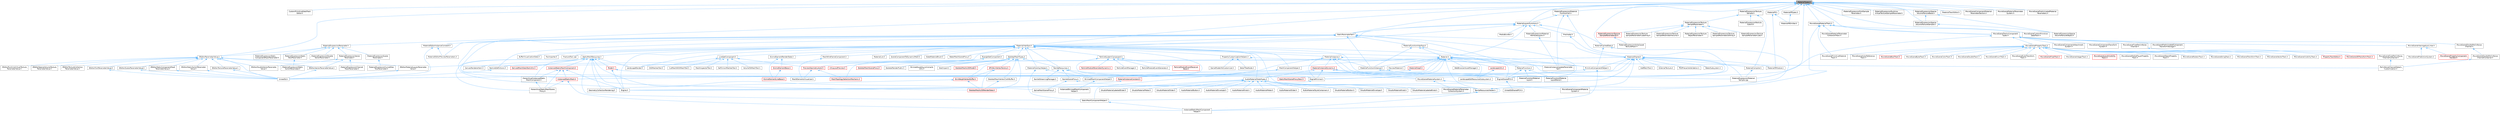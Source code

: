 digraph "MaterialTypes.h"
{
 // INTERACTIVE_SVG=YES
 // LATEX_PDF_SIZE
  bgcolor="transparent";
  edge [fontname=Helvetica,fontsize=10,labelfontname=Helvetica,labelfontsize=10];
  node [fontname=Helvetica,fontsize=10,shape=box,height=0.2,width=0.4];
  Node1 [id="Node000001",label="MaterialTypes.h",height=0.2,width=0.4,color="gray40", fillcolor="grey60", style="filled", fontcolor="black",tooltip=" "];
  Node1 -> Node2 [id="edge1_Node000001_Node000002",dir="back",color="steelblue1",style="solid",tooltip=" "];
  Node2 [id="Node000002",label="CustomPrimitiveDataTrack\lEditor.h",height=0.2,width=0.4,color="grey40", fillcolor="white", style="filled",URL="$dc/d8f/CustomPrimitiveDataTrackEditor_8h.html",tooltip=" "];
  Node1 -> Node3 [id="edge2_Node000001_Node000003",dir="back",color="steelblue1",style="solid",tooltip=" "];
  Node3 [id="Node000003",label="DEditorParameterValue.h",height=0.2,width=0.4,color="grey40", fillcolor="white", style="filled",URL="$d3/da4/DEditorParameterValue_8h.html",tooltip=" "];
  Node3 -> Node4 [id="edge3_Node000003_Node000004",dir="back",color="steelblue1",style="solid",tooltip=" "];
  Node4 [id="Node000004",label="DEditorDoubleVectorParameter\lValue.h",height=0.2,width=0.4,color="grey40", fillcolor="white", style="filled",URL="$d7/dee/DEditorDoubleVectorParameterValue_8h.html",tooltip=" "];
  Node3 -> Node5 [id="edge4_Node000003_Node000005",dir="back",color="steelblue1",style="solid",tooltip=" "];
  Node5 [id="Node000005",label="DEditorFontParameterValue.h",height=0.2,width=0.4,color="grey40", fillcolor="white", style="filled",URL="$d2/d40/DEditorFontParameterValue_8h.html",tooltip=" "];
  Node5 -> Node6 [id="edge5_Node000005_Node000006",dir="back",color="steelblue1",style="solid",tooltip=" "];
  Node6 [id="Node000006",label="UnrealEd.h",height=0.2,width=0.4,color="grey40", fillcolor="white", style="filled",URL="$d2/d5f/UnrealEd_8h.html",tooltip=" "];
  Node3 -> Node7 [id="edge6_Node000003_Node000007",dir="back",color="steelblue1",style="solid",tooltip=" "];
  Node7 [id="Node000007",label="DEditorMaterialLayersParameter\lValue.h",height=0.2,width=0.4,color="grey40", fillcolor="white", style="filled",URL="$d8/d85/DEditorMaterialLayersParameterValue_8h.html",tooltip=" "];
  Node7 -> Node6 [id="edge7_Node000007_Node000006",dir="back",color="steelblue1",style="solid",tooltip=" "];
  Node3 -> Node8 [id="edge8_Node000003_Node000008",dir="back",color="steelblue1",style="solid",tooltip=" "];
  Node8 [id="Node000008",label="DEditorRuntimeVirtualTexture\lParameterValue.h",height=0.2,width=0.4,color="grey40", fillcolor="white", style="filled",URL="$d0/d9b/DEditorRuntimeVirtualTextureParameterValue_8h.html",tooltip=" "];
  Node3 -> Node9 [id="edge9_Node000003_Node000009",dir="back",color="steelblue1",style="solid",tooltip=" "];
  Node9 [id="Node000009",label="DEditorScalarParameterValue.h",height=0.2,width=0.4,color="grey40", fillcolor="white", style="filled",URL="$da/daf/DEditorScalarParameterValue_8h.html",tooltip=" "];
  Node9 -> Node6 [id="edge10_Node000009_Node000006",dir="back",color="steelblue1",style="solid",tooltip=" "];
  Node3 -> Node10 [id="edge11_Node000003_Node000010",dir="back",color="steelblue1",style="solid",tooltip=" "];
  Node10 [id="Node000010",label="DEditorSparseVolumeTexture\lParameterValue.h",height=0.2,width=0.4,color="grey40", fillcolor="white", style="filled",URL="$d4/d3c/DEditorSparseVolumeTextureParameterValue_8h.html",tooltip=" "];
  Node3 -> Node11 [id="edge12_Node000003_Node000011",dir="back",color="steelblue1",style="solid",tooltip=" "];
  Node11 [id="Node000011",label="DEditorStaticComponentMask\lParameterValue.h",height=0.2,width=0.4,color="grey40", fillcolor="white", style="filled",URL="$d9/d97/DEditorStaticComponentMaskParameterValue_8h.html",tooltip=" "];
  Node11 -> Node6 [id="edge13_Node000011_Node000006",dir="back",color="steelblue1",style="solid",tooltip=" "];
  Node3 -> Node12 [id="edge14_Node000003_Node000012",dir="back",color="steelblue1",style="solid",tooltip=" "];
  Node12 [id="Node000012",label="DEditorStaticSwitchParameter\lValue.h",height=0.2,width=0.4,color="grey40", fillcolor="white", style="filled",URL="$d6/dad/DEditorStaticSwitchParameterValue_8h.html",tooltip=" "];
  Node12 -> Node6 [id="edge15_Node000012_Node000006",dir="back",color="steelblue1",style="solid",tooltip=" "];
  Node3 -> Node13 [id="edge16_Node000003_Node000013",dir="back",color="steelblue1",style="solid",tooltip=" "];
  Node13 [id="Node000013",label="DEditorTextureCollection\lParameterValue.h",height=0.2,width=0.4,color="grey40", fillcolor="white", style="filled",URL="$d1/d72/DEditorTextureCollectionParameterValue_8h.html",tooltip=" "];
  Node3 -> Node14 [id="edge17_Node000003_Node000014",dir="back",color="steelblue1",style="solid",tooltip=" "];
  Node14 [id="Node000014",label="DEditorTextureParameterValue.h",height=0.2,width=0.4,color="grey40", fillcolor="white", style="filled",URL="$d9/d24/DEditorTextureParameterValue_8h.html",tooltip=" "];
  Node14 -> Node6 [id="edge18_Node000014_Node000006",dir="back",color="steelblue1",style="solid",tooltip=" "];
  Node3 -> Node15 [id="edge19_Node000003_Node000015",dir="back",color="steelblue1",style="solid",tooltip=" "];
  Node15 [id="Node000015",label="DEditorVectorParameterValue.h",height=0.2,width=0.4,color="grey40", fillcolor="white", style="filled",URL="$da/d69/DEditorVectorParameterValue_8h.html",tooltip=" "];
  Node15 -> Node6 [id="edge20_Node000015_Node000006",dir="back",color="steelblue1",style="solid",tooltip=" "];
  Node3 -> Node6 [id="edge21_Node000003_Node000006",dir="back",color="steelblue1",style="solid",tooltip=" "];
  Node1 -> Node16 [id="edge22_Node000001_Node000016",dir="back",color="steelblue1",style="solid",tooltip=" "];
  Node16 [id="Node000016",label="MaterialCachedData.h",height=0.2,width=0.4,color="grey40", fillcolor="white", style="filled",URL="$da/dd0/MaterialCachedData_8h.html",tooltip=" "];
  Node16 -> Node17 [id="edge23_Node000016_Node000017",dir="back",color="steelblue1",style="solid",tooltip=" "];
  Node17 [id="Node000017",label="NaniteResourcesHelper.h",height=0.2,width=0.4,color="grey40", fillcolor="white", style="filled",URL="$dc/d48/NaniteResourcesHelper_8h.html",tooltip=" "];
  Node17 -> Node18 [id="edge24_Node000017_Node000018",dir="back",color="steelblue1",style="solid",tooltip=" "];
  Node18 [id="Node000018",label="InstancedStaticMeshComponent\lHelper.h",height=0.2,width=0.4,color="grey40", fillcolor="white", style="filled",URL="$dc/dc7/InstancedStaticMeshComponentHelper_8h.html",tooltip=" "];
  Node17 -> Node17 [id="edge25_Node000017_Node000017",dir="back",color="steelblue1",style="solid",tooltip=" "];
  Node17 -> Node19 [id="edge26_Node000017_Node000019",dir="back",color="steelblue1",style="solid",tooltip=" "];
  Node19 [id="Node000019",label="StaticMeshComponentHelper.h",height=0.2,width=0.4,color="grey40", fillcolor="white", style="filled",URL="$dc/dc1/StaticMeshComponentHelper_8h.html",tooltip=" "];
  Node19 -> Node18 [id="edge27_Node000019_Node000018",dir="back",color="steelblue1",style="solid",tooltip=" "];
  Node16 -> Node20 [id="edge28_Node000016_Node000020",dir="back",color="steelblue1",style="solid",tooltip=" "];
  Node20 [id="Node000020",label="PrimitiveComponentHelper.h",height=0.2,width=0.4,color="grey40", fillcolor="white", style="filled",URL="$d1/d08/PrimitiveComponentHelper_8h.html",tooltip=" "];
  Node20 -> Node18 [id="edge29_Node000020_Node000018",dir="back",color="steelblue1",style="solid",tooltip=" "];
  Node20 -> Node21 [id="edge30_Node000020_Node000021",dir="back",color="steelblue1",style="solid",tooltip=" "];
  Node21 [id="Node000021",label="SkinnedMeshComponentHelper.h",height=0.2,width=0.4,color="grey40", fillcolor="white", style="filled",URL="$db/d81/SkinnedMeshComponentHelper_8h.html",tooltip=" "];
  Node21 -> Node22 [id="edge31_Node000021_Node000022",dir="back",color="steelblue1",style="solid",tooltip=" "];
  Node22 [id="Node000022",label="InstancedSkinnedMeshComponent\lHelper.h",height=0.2,width=0.4,color="grey40", fillcolor="white", style="filled",URL="$d1/d86/InstancedSkinnedMeshComponentHelper_8h.html",tooltip=" "];
  Node1 -> Node23 [id="edge32_Node000001_Node000023",dir="back",color="steelblue1",style="solid",tooltip=" "];
  Node23 [id="Node000023",label="MaterialExpressionFontSample\lParameter.h",height=0.2,width=0.4,color="grey40", fillcolor="white", style="filled",URL="$d0/d6e/MaterialExpressionFontSampleParameter_8h.html",tooltip=" "];
  Node1 -> Node24 [id="edge33_Node000001_Node000024",dir="back",color="steelblue1",style="solid",tooltip=" "];
  Node24 [id="Node000024",label="MaterialExpressionMaterial\lFunctionCall.h",height=0.2,width=0.4,color="grey40", fillcolor="white", style="filled",URL="$d2/d5e/MaterialExpressionMaterialFunctionCall_8h.html",tooltip=" "];
  Node24 -> Node25 [id="edge34_Node000024_Node000025",dir="back",color="steelblue1",style="solid",tooltip=" "];
  Node25 [id="Node000025",label="EngineSharedPCH.h",height=0.2,width=0.4,color="grey40", fillcolor="white", style="filled",URL="$dc/dbb/EngineSharedPCH_8h.html",tooltip=" "];
  Node25 -> Node26 [id="edge35_Node000025_Node000026",dir="back",color="steelblue1",style="solid",tooltip=" "];
  Node26 [id="Node000026",label="UnrealEdSharedPCH.h",height=0.2,width=0.4,color="grey40", fillcolor="white", style="filled",URL="$d1/de6/UnrealEdSharedPCH_8h.html",tooltip=" "];
  Node24 -> Node27 [id="edge36_Node000024_Node000027",dir="back",color="steelblue1",style="solid",tooltip=" "];
  Node27 [id="Node000027",label="MaterialInstanceUpdateParameter\lSet.h",height=0.2,width=0.4,color="grey40", fillcolor="white", style="filled",URL="$dd/df7/MaterialInstanceUpdateParameterSet_8h.html",tooltip=" "];
  Node24 -> Node28 [id="edge37_Node000024_Node000028",dir="back",color="steelblue1",style="solid",tooltip=" "];
  Node28 [id="Node000028",label="MaterialLayersFunctions.h",height=0.2,width=0.4,color="grey40", fillcolor="white", style="filled",URL="$df/d12/MaterialLayersFunctions_8h.html",tooltip=" "];
  Node28 -> Node7 [id="edge38_Node000028_Node000007",dir="back",color="steelblue1",style="solid",tooltip=" "];
  Node28 -> Node29 [id="edge39_Node000028_Node000029",dir="back",color="steelblue1",style="solid",tooltip=" "];
  Node29 [id="Node000029",label="Material.h",height=0.2,width=0.4,color="grey40", fillcolor="white", style="filled",URL="$df/d12/Material_8h.html",tooltip=" "];
  Node29 -> Node30 [id="edge40_Node000029_Node000030",dir="back",color="steelblue1",style="solid",tooltip=" "];
  Node30 [id="Node000030",label="EngineMinimal.h",height=0.2,width=0.4,color="grey40", fillcolor="white", style="filled",URL="$d0/d2c/EngineMinimal_8h.html",tooltip=" "];
  Node30 -> Node31 [id="edge41_Node000030_Node000031",dir="back",color="steelblue1",style="solid",tooltip=" "];
  Node31 [id="Node000031",label="Engine.h",height=0.2,width=0.4,color="grey40", fillcolor="white", style="filled",URL="$d1/d34/Public_2Engine_8h.html",tooltip=" "];
  Node29 -> Node25 [id="edge42_Node000029_Node000025",dir="back",color="steelblue1",style="solid",tooltip=" "];
  Node29 -> Node32 [id="edge43_Node000029_Node000032",dir="back",color="steelblue1",style="solid",tooltip=" "];
  Node32 [id="Node000032",label="InstancedStaticMesh.h",height=0.2,width=0.4,color="red", fillcolor="#FFF0F0", style="filled",URL="$dd/d89/InstancedStaticMesh_8h.html",tooltip=" "];
  Node32 -> Node33 [id="edge44_Node000032_Node000033",dir="back",color="steelblue1",style="solid",tooltip=" "];
  Node33 [id="Node000033",label="HierarchicalStaticMeshScene\lProxy.h",height=0.2,width=0.4,color="grey40", fillcolor="white", style="filled",URL="$d3/d4d/HierarchicalStaticMeshSceneProxy_8h.html",tooltip=" "];
  Node32 -> Node18 [id="edge45_Node000032_Node000018",dir="back",color="steelblue1",style="solid",tooltip=" "];
  Node29 -> Node35 [id="edge46_Node000029_Node000035",dir="back",color="steelblue1",style="solid",tooltip=" "];
  Node35 [id="Node000035",label="LandscapeEditResourcesSubsystem.h",height=0.2,width=0.4,color="grey40", fillcolor="white", style="filled",URL="$db/d28/LandscapeEditResourcesSubsystem_8h.html",tooltip=" "];
  Node29 -> Node36 [id="edge47_Node000029_Node000036",dir="back",color="steelblue1",style="solid",tooltip=" "];
  Node36 [id="Node000036",label="LandscapeUtils.h",height=0.2,width=0.4,color="red", fillcolor="#FFF0F0", style="filled",URL="$d0/dc0/LandscapeUtils_8h.html",tooltip=" "];
  Node36 -> Node35 [id="edge48_Node000036_Node000035",dir="back",color="steelblue1",style="solid",tooltip=" "];
  Node29 -> Node46 [id="edge49_Node000029_Node000046",dir="back",color="steelblue1",style="solid",tooltip=" "];
  Node46 [id="Node000046",label="MaterialExpressionMaterial\lSample.cpp",height=0.2,width=0.4,color="grey40", fillcolor="white", style="filled",URL="$d0/dbd/MaterialExpressionMaterialSample_8cpp.html",tooltip=" "];
  Node29 -> Node47 [id="edge50_Node000029_Node000047",dir="back",color="steelblue1",style="solid",tooltip=" "];
  Node47 [id="Node000047",label="MaterialFunctionInstance.h",height=0.2,width=0.4,color="grey40", fillcolor="white", style="filled",URL="$dd/d09/MaterialFunctionInstance_8h.html",tooltip=" "];
  Node47 -> Node48 [id="edge51_Node000047_Node000048",dir="back",color="steelblue1",style="solid",tooltip=" "];
  Node48 [id="Node000048",label="MaterialFunctionMaterial\lLayer.h",height=0.2,width=0.4,color="grey40", fillcolor="white", style="filled",URL="$d5/db3/MaterialFunctionMaterialLayer_8h.html",tooltip=" "];
  Node47 -> Node49 [id="edge52_Node000047_Node000049",dir="back",color="steelblue1",style="solid",tooltip=" "];
  Node49 [id="Node000049",label="MaterialFunctionMaterial\lLayerBlend.h",height=0.2,width=0.4,color="grey40", fillcolor="white", style="filled",URL="$d9/d8a/MaterialFunctionMaterialLayerBlend_8h.html",tooltip=" "];
  Node29 -> Node50 [id="edge53_Node000029_Node000050",dir="back",color="steelblue1",style="solid",tooltip=" "];
  Node50 [id="Node000050",label="MaterialGraph.h",height=0.2,width=0.4,color="red", fillcolor="#FFF0F0", style="filled",URL="$dd/d8d/MaterialGraph_8h.html",tooltip=" "];
  Node50 -> Node6 [id="edge54_Node000050_Node000006",dir="back",color="steelblue1",style="solid",tooltip=" "];
  Node29 -> Node27 [id="edge55_Node000029_Node000027",dir="back",color="steelblue1",style="solid",tooltip=" "];
  Node29 -> Node57 [id="edge56_Node000029_Node000057",dir="back",color="steelblue1",style="solid",tooltip=" "];
  Node57 [id="Node000057",label="MeshComponentHelper.h",height=0.2,width=0.4,color="grey40", fillcolor="white", style="filled",URL="$d3/de8/MeshComponentHelper_8h.html",tooltip=" "];
  Node57 -> Node19 [id="edge57_Node000057_Node000019",dir="back",color="steelblue1",style="solid",tooltip=" "];
  Node29 -> Node17 [id="edge58_Node000029_Node000017",dir="back",color="steelblue1",style="solid",tooltip=" "];
  Node29 -> Node58 [id="edge59_Node000029_Node000058",dir="back",color="steelblue1",style="solid",tooltip=" "];
  Node58 [id="Node000058",label="PreviewMaterial.h",height=0.2,width=0.4,color="grey40", fillcolor="white", style="filled",URL="$d4/de3/PreviewMaterial_8h.html",tooltip=" "];
  Node58 -> Node6 [id="edge60_Node000058_Node000006",dir="back",color="steelblue1",style="solid",tooltip=" "];
  Node29 -> Node20 [id="edge61_Node000029_Node000020",dir="back",color="steelblue1",style="solid",tooltip=" "];
  Node29 -> Node59 [id="edge62_Node000029_Node000059",dir="back",color="steelblue1",style="solid",tooltip=" "];
  Node59 [id="Node000059",label="StaticMeshSceneProxyDesc.h",height=0.2,width=0.4,color="red", fillcolor="#FFF0F0", style="filled",URL="$d0/d31/StaticMeshSceneProxyDesc_8h.html",tooltip=" "];
  Node29 -> Node61 [id="edge63_Node000029_Node000061",dir="back",color="steelblue1",style="solid",tooltip=" "];
  Node61 [id="Node000061",label="WebBrowserAssetManager.h",height=0.2,width=0.4,color="grey40", fillcolor="white", style="filled",URL="$db/d79/WebBrowserAssetManager_8h.html",tooltip=" "];
  Node28 -> Node16 [id="edge64_Node000028_Node000016",dir="back",color="steelblue1",style="solid",tooltip=" "];
  Node28 -> Node62 [id="edge65_Node000028_Node000062",dir="back",color="steelblue1",style="solid",tooltip=" "];
  Node62 [id="Node000062",label="MaterialExpressionMaterial\lAttributeLayers.h",height=0.2,width=0.4,color="grey40", fillcolor="white", style="filled",URL="$d1/db5/MaterialExpressionMaterialAttributeLayers_8h.html",tooltip=" "];
  Node62 -> Node27 [id="edge66_Node000062_Node000027",dir="back",color="steelblue1",style="solid",tooltip=" "];
  Node28 -> Node63 [id="edge67_Node000028_Node000063",dir="back",color="steelblue1",style="solid",tooltip=" "];
  Node63 [id="Node000063",label="MaterialInterface.h",height=0.2,width=0.4,color="grey40", fillcolor="white", style="filled",URL="$de/daa/MaterialInterface_8h.html",tooltip=" "];
  Node63 -> Node64 [id="edge68_Node000063_Node000064",dir="back",color="steelblue1",style="solid",tooltip=" "];
  Node64 [id="Node000064",label="AudioMaterialSlateTypes.h",height=0.2,width=0.4,color="grey40", fillcolor="white", style="filled",URL="$d3/d2d/AudioMaterialSlateTypes_8h.html",tooltip=" "];
  Node64 -> Node65 [id="edge69_Node000064_Node000065",dir="back",color="steelblue1",style="solid",tooltip=" "];
  Node65 [id="Node000065",label="AudioMaterialButton.h",height=0.2,width=0.4,color="grey40", fillcolor="white", style="filled",URL="$de/dca/AudioMaterialButton_8h.html",tooltip=" "];
  Node64 -> Node66 [id="edge70_Node000064_Node000066",dir="back",color="steelblue1",style="solid",tooltip=" "];
  Node66 [id="Node000066",label="AudioMaterialEnvelope.h",height=0.2,width=0.4,color="grey40", fillcolor="white", style="filled",URL="$d8/d42/AudioMaterialEnvelope_8h.html",tooltip=" "];
  Node64 -> Node67 [id="edge71_Node000064_Node000067",dir="back",color="steelblue1",style="solid",tooltip=" "];
  Node67 [id="Node000067",label="AudioMaterialKnob.h",height=0.2,width=0.4,color="grey40", fillcolor="white", style="filled",URL="$d1/d59/AudioMaterialKnob_8h.html",tooltip=" "];
  Node64 -> Node68 [id="edge72_Node000064_Node000068",dir="back",color="steelblue1",style="solid",tooltip=" "];
  Node68 [id="Node000068",label="AudioMaterialMeter.h",height=0.2,width=0.4,color="grey40", fillcolor="white", style="filled",URL="$d7/dc3/AudioMaterialMeter_8h.html",tooltip=" "];
  Node64 -> Node69 [id="edge73_Node000064_Node000069",dir="back",color="steelblue1",style="solid",tooltip=" "];
  Node69 [id="Node000069",label="AudioMaterialSlider.h",height=0.2,width=0.4,color="grey40", fillcolor="white", style="filled",URL="$de/db4/AudioMaterialSlider_8h.html",tooltip=" "];
  Node64 -> Node70 [id="edge74_Node000064_Node000070",dir="back",color="steelblue1",style="solid",tooltip=" "];
  Node70 [id="Node000070",label="AudioMaterialStyleContainers.h",height=0.2,width=0.4,color="grey40", fillcolor="white", style="filled",URL="$d2/d4e/AudioMaterialStyleContainers_8h.html",tooltip=" "];
  Node64 -> Node71 [id="edge75_Node000064_Node000071",dir="back",color="steelblue1",style="solid",tooltip=" "];
  Node71 [id="Node000071",label="SAudioMaterialButton.h",height=0.2,width=0.4,color="grey40", fillcolor="white", style="filled",URL="$d5/df6/SAudioMaterialButton_8h.html",tooltip=" "];
  Node64 -> Node72 [id="edge76_Node000064_Node000072",dir="back",color="steelblue1",style="solid",tooltip=" "];
  Node72 [id="Node000072",label="SAudioMaterialEnvelope.h",height=0.2,width=0.4,color="grey40", fillcolor="white", style="filled",URL="$d5/d2b/SAudioMaterialEnvelope_8h.html",tooltip=" "];
  Node64 -> Node73 [id="edge77_Node000064_Node000073",dir="back",color="steelblue1",style="solid",tooltip=" "];
  Node73 [id="Node000073",label="SAudioMaterialKnob.h",height=0.2,width=0.4,color="grey40", fillcolor="white", style="filled",URL="$d5/d68/SAudioMaterialKnob_8h.html",tooltip=" "];
  Node64 -> Node74 [id="edge78_Node000064_Node000074",dir="back",color="steelblue1",style="solid",tooltip=" "];
  Node74 [id="Node000074",label="SAudioMaterialLabeledKnob.h",height=0.2,width=0.4,color="grey40", fillcolor="white", style="filled",URL="$de/d2d/SAudioMaterialLabeledKnob_8h.html",tooltip=" "];
  Node64 -> Node75 [id="edge79_Node000064_Node000075",dir="back",color="steelblue1",style="solid",tooltip=" "];
  Node75 [id="Node000075",label="SAudioMaterialLabeledSlider.h",height=0.2,width=0.4,color="grey40", fillcolor="white", style="filled",URL="$d7/df2/SAudioMaterialLabeledSlider_8h.html",tooltip=" "];
  Node64 -> Node76 [id="edge80_Node000064_Node000076",dir="back",color="steelblue1",style="solid",tooltip=" "];
  Node76 [id="Node000076",label="SAudioMaterialMeter.h",height=0.2,width=0.4,color="grey40", fillcolor="white", style="filled",URL="$d9/da6/SAudioMaterialMeter_8h.html",tooltip=" "];
  Node64 -> Node77 [id="edge81_Node000064_Node000077",dir="back",color="steelblue1",style="solid",tooltip=" "];
  Node77 [id="Node000077",label="SAudioMaterialSlider.h",height=0.2,width=0.4,color="grey40", fillcolor="white", style="filled",URL="$d1/d37/SAudioMaterialSlider_8h.html",tooltip=" "];
  Node63 -> Node78 [id="edge82_Node000063_Node000078",dir="back",color="steelblue1",style="solid",tooltip=" "];
  Node78 [id="Node000078",label="BufferVisualizationData.h",height=0.2,width=0.4,color="grey40", fillcolor="white", style="filled",URL="$df/df1/BufferVisualizationData_8h.html",tooltip=" "];
  Node63 -> Node31 [id="edge83_Node000063_Node000031",dir="back",color="steelblue1",style="solid",tooltip=" "];
  Node63 -> Node25 [id="edge84_Node000063_Node000025",dir="back",color="steelblue1",style="solid",tooltip=" "];
  Node63 -> Node79 [id="edge85_Node000063_Node000079",dir="back",color="steelblue1",style="solid",tooltip=" "];
  Node79 [id="Node000079",label="FbxImporter.h",height=0.2,width=0.4,color="grey40", fillcolor="white", style="filled",URL="$d4/dfb/FbxImporter_8h.html",tooltip=" "];
  Node63 -> Node80 [id="edge86_Node000063_Node000080",dir="back",color="steelblue1",style="solid",tooltip=" "];
  Node80 [id="Node000080",label="FractureTool.cpp",height=0.2,width=0.4,color="grey40", fillcolor="white", style="filled",URL="$dc/d9a/FractureTool_8cpp.html",tooltip=" "];
  Node63 -> Node81 [id="edge87_Node000063_Node000081",dir="back",color="steelblue1",style="solid",tooltip=" "];
  Node81 [id="Node000081",label="GizmoElementRenderState.h",height=0.2,width=0.4,color="grey40", fillcolor="white", style="filled",URL="$dd/def/GizmoElementRenderState_8h.html",tooltip=" "];
  Node81 -> Node82 [id="edge88_Node000081_Node000082",dir="back",color="steelblue1",style="solid",tooltip=" "];
  Node82 [id="Node000082",label="GizmoElementBase.h",height=0.2,width=0.4,color="red", fillcolor="#FFF0F0", style="filled",URL="$d5/d19/GizmoElementBase_8h.html",tooltip=" "];
  Node82 -> Node88 [id="edge89_Node000082_Node000088",dir="back",color="steelblue1",style="solid",tooltip=" "];
  Node88 [id="Node000088",label="GizmoElementLineBase.h",height=0.2,width=0.4,color="red", fillcolor="#FFF0F0", style="filled",URL="$d4/d1b/GizmoElementLineBase_8h.html",tooltip=" "];
  Node81 -> Node88 [id="edge90_Node000081_Node000088",dir="back",color="steelblue1",style="solid",tooltip=" "];
  Node63 -> Node98 [id="edge91_Node000063_Node000098",dir="back",color="steelblue1",style="solid",tooltip=" "];
  Node98 [id="Node000098",label="LandscapeRender.h",height=0.2,width=0.4,color="grey40", fillcolor="white", style="filled",URL="$df/d67/LandscapeRender_8h.html",tooltip=" "];
  Node63 -> Node99 [id="edge92_Node000063_Node000099",dir="back",color="steelblue1",style="solid",tooltip=" "];
  Node99 [id="Node000099",label="LineSetComponent.h",height=0.2,width=0.4,color="grey40", fillcolor="white", style="filled",URL="$d7/d6b/LineSetComponent_8h.html",tooltip=" "];
  Node99 -> Node100 [id="edge93_Node000099_Node000100",dir="back",color="steelblue1",style="solid",tooltip=" "];
  Node100 [id="Node000100",label="CSGMeshesTool.h",height=0.2,width=0.4,color="grey40", fillcolor="white", style="filled",URL="$db/dd1/CSGMeshesTool_8h.html",tooltip=" "];
  Node99 -> Node101 [id="edge94_Node000099_Node000101",dir="back",color="steelblue1",style="solid",tooltip=" "];
  Node101 [id="Node000101",label="CutMeshWithMeshTool.h",height=0.2,width=0.4,color="grey40", fillcolor="white", style="filled",URL="$d2/d2c/CutMeshWithMeshTool_8h.html",tooltip=" "];
  Node99 -> Node102 [id="edge95_Node000099_Node000102",dir="back",color="steelblue1",style="solid",tooltip=" "];
  Node102 [id="Node000102",label="MeshInspectorTool.h",height=0.2,width=0.4,color="grey40", fillcolor="white", style="filled",URL="$de/da1/MeshInspectorTool_8h.html",tooltip=" "];
  Node99 -> Node103 [id="edge96_Node000099_Node000103",dir="back",color="steelblue1",style="solid",tooltip=" "];
  Node103 [id="Node000103",label="PreviewGeometryActor.h",height=0.2,width=0.4,color="red", fillcolor="#FFF0F0", style="filled",URL="$d3/d38/PreviewGeometryActor_8h.html",tooltip=" "];
  Node103 -> Node104 [id="edge97_Node000103_Node000104",dir="back",color="steelblue1",style="solid",tooltip=" "];
  Node104 [id="Node000104",label="MeshElementsVisualizer.h",height=0.2,width=0.4,color="grey40", fillcolor="white", style="filled",URL="$d9/d01/MeshElementsVisualizer_8h.html",tooltip=" "];
  Node103 -> Node105 [id="edge98_Node000103_Node000105",dir="back",color="steelblue1",style="solid",tooltip=" "];
  Node105 [id="Node000105",label="MeshTopologySelectionMechanic.h",height=0.2,width=0.4,color="red", fillcolor="#FFF0F0", style="filled",URL="$d5/d15/MeshTopologySelectionMechanic_8h.html",tooltip=" "];
  Node99 -> Node111 [id="edge99_Node000099_Node000111",dir="back",color="steelblue1",style="solid",tooltip=" "];
  Node111 [id="Node000111",label="SelfUnionMeshesTool.h",height=0.2,width=0.4,color="grey40", fillcolor="white", style="filled",URL="$dc/dad/SelfUnionMeshesTool_8h.html",tooltip=" "];
  Node99 -> Node112 [id="edge100_Node000099_Node000112",dir="back",color="steelblue1",style="solid",tooltip=" "];
  Node112 [id="Node000112",label="VolumeToMeshTool.h",height=0.2,width=0.4,color="grey40", fillcolor="white", style="filled",URL="$de/d64/VolumeToMeshTool_8h.html",tooltip=" "];
  Node63 -> Node29 [id="edge101_Node000063_Node000029",dir="back",color="steelblue1",style="solid",tooltip=" "];
  Node63 -> Node113 [id="edge102_Node000063_Node000113",dir="back",color="steelblue1",style="solid",tooltip=" "];
  Node113 [id="Node000113",label="MaterialInstance.h",height=0.2,width=0.4,color="grey40", fillcolor="white", style="filled",URL="$d7/d9c/MaterialInstance_8h.html",tooltip=" "];
  Node113 -> Node30 [id="edge103_Node000113_Node000030",dir="back",color="steelblue1",style="solid",tooltip=" "];
  Node113 -> Node25 [id="edge104_Node000113_Node000025",dir="back",color="steelblue1",style="solid",tooltip=" "];
  Node113 -> Node47 [id="edge105_Node000113_Node000047",dir="back",color="steelblue1",style="solid",tooltip=" "];
  Node113 -> Node114 [id="edge106_Node000113_Node000114",dir="back",color="steelblue1",style="solid",tooltip=" "];
  Node114 [id="Node000114",label="MaterialInstanceConstant.h",height=0.2,width=0.4,color="red", fillcolor="#FFF0F0", style="filled",URL="$d5/da5/MaterialInstanceConstant_8h.html",tooltip=" "];
  Node114 -> Node31 [id="edge107_Node000114_Node000031",dir="back",color="steelblue1",style="solid",tooltip=" "];
  Node113 -> Node117 [id="edge108_Node000113_Node000117",dir="back",color="steelblue1",style="solid",tooltip=" "];
  Node117 [id="Node000117",label="MaterialInstanceDynamic.h",height=0.2,width=0.4,color="red", fillcolor="#FFF0F0", style="filled",URL="$dc/df3/MaterialInstanceDynamic_8h.html",tooltip=" "];
  Node117 -> Node64 [id="edge109_Node000117_Node000064",dir="back",color="steelblue1",style="solid",tooltip=" "];
  Node117 -> Node30 [id="edge110_Node000117_Node000030",dir="back",color="steelblue1",style="solid",tooltip=" "];
  Node117 -> Node25 [id="edge111_Node000117_Node000025",dir="back",color="steelblue1",style="solid",tooltip=" "];
  Node117 -> Node129 [id="edge112_Node000117_Node000129",dir="back",color="steelblue1",style="solid",tooltip=" "];
  Node129 [id="Node000129",label="MovieSceneMaterialSystem.h",height=0.2,width=0.4,color="grey40", fillcolor="white", style="filled",URL="$d2/d2f/MovieSceneMaterialSystem_8h.html",tooltip=" "];
  Node129 -> Node130 [id="edge113_Node000129_Node000130",dir="back",color="steelblue1",style="solid",tooltip=" "];
  Node130 [id="Node000130",label="MovieSceneComponentMaterial\lSystem.h",height=0.2,width=0.4,color="grey40", fillcolor="white", style="filled",URL="$d7/d7c/MovieSceneComponentMaterialSystem_8h.html",tooltip=" "];
  Node129 -> Node131 [id="edge114_Node000129_Node000131",dir="back",color="steelblue1",style="solid",tooltip=" "];
  Node131 [id="Node000131",label="MovieSceneMaterialParameter\lCollectionSystem.h",height=0.2,width=0.4,color="grey40", fillcolor="white", style="filled",URL="$d4/d18/MovieSceneMaterialParameterCollectionSystem_8h.html",tooltip=" "];
  Node113 -> Node27 [id="edge115_Node000113_Node000027",dir="back",color="steelblue1",style="solid",tooltip=" "];
  Node113 -> Node129 [id="edge116_Node000113_Node000129",dir="back",color="steelblue1",style="solid",tooltip=" "];
  Node63 -> Node133 [id="edge117_Node000063_Node000133",dir="back",color="steelblue1",style="solid",tooltip=" "];
  Node133 [id="Node000133",label="MaterialList.h",height=0.2,width=0.4,color="grey40", fillcolor="white", style="filled",URL="$df/d0c/MaterialList_8h.html",tooltip=" "];
  Node63 -> Node134 [id="edge118_Node000063_Node000134",dir="back",color="steelblue1",style="solid",tooltip=" "];
  Node134 [id="Node000134",label="MaterialOverlayHelper.h",height=0.2,width=0.4,color="grey40", fillcolor="white", style="filled",URL="$d4/d43/MaterialOverlayHelper_8h.html",tooltip=" "];
  Node134 -> Node21 [id="edge119_Node000134_Node000021",dir="back",color="steelblue1",style="solid",tooltip=" "];
  Node134 -> Node19 [id="edge120_Node000134_Node000019",dir="back",color="steelblue1",style="solid",tooltip=" "];
  Node63 -> Node57 [id="edge121_Node000063_Node000057",dir="back",color="steelblue1",style="solid",tooltip=" "];
  Node63 -> Node135 [id="edge122_Node000063_Node000135",dir="back",color="steelblue1",style="solid",tooltip=" "];
  Node135 [id="Node000135",label="MeshWireframeComponent.h",height=0.2,width=0.4,color="grey40", fillcolor="white", style="filled",URL="$d7/d66/MeshWireframeComponent_8h.html",tooltip=" "];
  Node135 -> Node104 [id="edge123_Node000135_Node000104",dir="back",color="steelblue1",style="solid",tooltip=" "];
  Node63 -> Node136 [id="edge124_Node000063_Node000136",dir="back",color="steelblue1",style="solid",tooltip=" "];
  Node136 [id="Node000136",label="NaniteResources.h",height=0.2,width=0.4,color="grey40", fillcolor="white", style="filled",URL="$d7/d8b/NaniteResources_8h.html",tooltip=" "];
  Node136 -> Node137 [id="edge125_Node000136_Node000137",dir="back",color="steelblue1",style="solid",tooltip=" "];
  Node137 [id="Node000137",label="NaniteSceneProxy.h",height=0.2,width=0.4,color="grey40", fillcolor="white", style="filled",URL="$de/dae/NaniteSceneProxy_8h.html",tooltip=" "];
  Node137 -> Node17 [id="edge126_Node000137_Node000017",dir="back",color="steelblue1",style="solid",tooltip=" "];
  Node137 -> Node138 [id="edge127_Node000137_Node000138",dir="back",color="steelblue1",style="solid",tooltip=" "];
  Node138 [id="Node000138",label="SplineMeshSceneProxy.h",height=0.2,width=0.4,color="grey40", fillcolor="white", style="filled",URL="$dd/dcb/SplineMeshSceneProxy_8h.html",tooltip=" "];
  Node136 -> Node139 [id="edge128_Node000136_Node000139",dir="back",color="steelblue1",style="solid",tooltip=" "];
  Node139 [id="Node000139",label="NaniteStreamingManager.h",height=0.2,width=0.4,color="grey40", fillcolor="white", style="filled",URL="$d2/d3f/NaniteStreamingManager_8h.html",tooltip=" "];
  Node136 -> Node21 [id="edge129_Node000136_Node000021",dir="back",color="steelblue1",style="solid",tooltip=" "];
  Node136 -> Node59 [id="edge130_Node000136_Node000059",dir="back",color="steelblue1",style="solid",tooltip=" "];
  Node63 -> Node17 [id="edge131_Node000063_Node000017",dir="back",color="steelblue1",style="solid",tooltip=" "];
  Node63 -> Node140 [id="edge132_Node000063_Node000140",dir="back",color="steelblue1",style="solid",tooltip=" "];
  Node140 [id="Node000140",label="ParticleSystemComponent.h",height=0.2,width=0.4,color="grey40", fillcolor="white", style="filled",URL="$d4/d17/ParticleSystemComponent_8h.html",tooltip=" "];
  Node140 -> Node30 [id="edge133_Node000140_Node000030",dir="back",color="steelblue1",style="solid",tooltip=" "];
  Node140 -> Node141 [id="edge134_Node000140_Node000141",dir="back",color="steelblue1",style="solid",tooltip=" "];
  Node141 [id="Node000141",label="ParticleEventManager.h",height=0.2,width=0.4,color="grey40", fillcolor="white", style="filled",URL="$dc/df9/ParticleEventManager_8h.html",tooltip=" "];
  Node140 -> Node142 [id="edge135_Node000140_Node000142",dir="back",color="steelblue1",style="solid",tooltip=" "];
  Node142 [id="Node000142",label="ParticleModuleEventGenerator.h",height=0.2,width=0.4,color="grey40", fillcolor="white", style="filled",URL="$dd/df1/ParticleModuleEventGenerator_8h.html",tooltip=" "];
  Node140 -> Node143 [id="edge136_Node000140_Node000143",dir="back",color="steelblue1",style="solid",tooltip=" "];
  Node143 [id="Node000143",label="ParticleModuleEventReceiver\lBase.h",height=0.2,width=0.4,color="red", fillcolor="#FFF0F0", style="filled",URL="$d2/d65/ParticleModuleEventReceiverBase_8h.html",tooltip=" "];
  Node140 -> Node146 [id="edge137_Node000140_Node000146",dir="back",color="steelblue1",style="solid",tooltip=" "];
  Node146 [id="Node000146",label="ParticleModuleParameterDynamic.h",height=0.2,width=0.4,color="red", fillcolor="#FFF0F0", style="filled",URL="$d3/d04/ParticleModuleParameterDynamic_8h.html",tooltip=" "];
  Node63 -> Node20 [id="edge138_Node000063_Node000020",dir="back",color="steelblue1",style="solid",tooltip=" "];
  Node63 -> Node148 [id="edge139_Node000063_Node000148",dir="back",color="steelblue1",style="solid",tooltip=" "];
  Node148 [id="Node000148",label="PropertyCustomizationHelpers.h",height=0.2,width=0.4,color="grey40", fillcolor="white", style="filled",URL="$d7/dd0/PropertyCustomizationHelpers_8h.html",tooltip=" "];
  Node148 -> Node149 [id="edge140_Node000148_Node000149",dir="back",color="steelblue1",style="solid",tooltip=" "];
  Node149 [id="Node000149",label="DetailTreeNode.h",height=0.2,width=0.4,color="grey40", fillcolor="white", style="filled",URL="$d8/d32/DetailTreeNode_8h.html",tooltip=" "];
  Node148 -> Node150 [id="edge141_Node000148_Node000150",dir="back",color="steelblue1",style="solid",tooltip=" "];
  Node150 [id="Node000150",label="GameModeInfoCustomizer.h",height=0.2,width=0.4,color="grey40", fillcolor="white", style="filled",URL="$d5/df3/GameModeInfoCustomizer_8h.html",tooltip=" "];
  Node148 -> Node151 [id="edge142_Node000148_Node000151",dir="back",color="steelblue1",style="solid",tooltip=" "];
  Node151 [id="Node000151",label="PerlinNoiseChannelDetails\lCustomization.h",height=0.2,width=0.4,color="grey40", fillcolor="white", style="filled",URL="$d6/df3/PerlinNoiseChannelDetailsCustomization_8h.html",tooltip=" "];
  Node63 -> Node152 [id="edge143_Node000063_Node000152",dir="back",color="steelblue1",style="solid",tooltip=" "];
  Node152 [id="Node000152",label="SceneComponentToDynamicMesh.h",height=0.2,width=0.4,color="grey40", fillcolor="white", style="filled",URL="$d2/dfd/SceneComponentToDynamicMesh_8h.html",tooltip=" "];
  Node63 -> Node153 [id="edge144_Node000063_Node000153",dir="back",color="steelblue1",style="solid",tooltip=" "];
  Node153 [id="Node000153",label="SkeletalMeshTypes.h",height=0.2,width=0.4,color="grey40", fillcolor="white", style="filled",URL="$d5/d0c/SkeletalMeshTypes_8h.html",tooltip=" "];
  Node153 -> Node154 [id="edge145_Node000153_Node000154",dir="back",color="steelblue1",style="solid",tooltip=" "];
  Node154 [id="Node000154",label="GPUSkinVertexFactory.h",height=0.2,width=0.4,color="red", fillcolor="#FFF0F0", style="filled",URL="$db/dcc/GPUSkinVertexFactory_8h.html",tooltip=" "];
  Node154 -> Node157 [id="edge146_Node000154_Node000157",dir="back",color="steelblue1",style="solid",tooltip=" "];
  Node157 [id="Node000157",label="SkeletalMeshLODRenderData.h",height=0.2,width=0.4,color="red", fillcolor="#FFF0F0", style="filled",URL="$d0/d5a/SkeletalMeshLODRenderData_8h.html",tooltip=" "];
  Node154 -> Node166 [id="edge147_Node000154_Node000166",dir="back",color="steelblue1",style="solid",tooltip=" "];
  Node166 [id="Node000166",label="SkinWeightVertexBuffer.h",height=0.2,width=0.4,color="red", fillcolor="#FFF0F0", style="filled",URL="$d3/d86/SkinWeightVertexBuffer_8h.html",tooltip=" "];
  Node166 -> Node167 [id="edge148_Node000166_Node000167",dir="back",color="steelblue1",style="solid",tooltip=" "];
  Node167 [id="Node000167",label="GeometryCollectionRendering.h",height=0.2,width=0.4,color="grey40", fillcolor="white", style="filled",URL="$dc/d68/GeometryCollectionRendering_8h.html",tooltip=" "];
  Node166 -> Node157 [id="edge149_Node000166_Node000157",dir="back",color="steelblue1",style="solid",tooltip=" "];
  Node153 -> Node136 [id="edge150_Node000153_Node000136",dir="back",color="steelblue1",style="solid",tooltip=" "];
  Node153 -> Node174 [id="edge151_Node000153_Node000174",dir="back",color="steelblue1",style="solid",tooltip=" "];
  Node174 [id="Node000174",label="SkelImport.h",height=0.2,width=0.4,color="grey40", fillcolor="white", style="filled",URL="$d2/d8b/SkelImport_8h.html",tooltip=" "];
  Node153 -> Node170 [id="edge152_Node000153_Node000170",dir="back",color="steelblue1",style="solid",tooltip=" "];
  Node170 [id="Node000170",label="SkeletalMeshLODModel.h",height=0.2,width=0.4,color="red", fillcolor="#FFF0F0", style="filled",URL="$d2/d34/SkeletalMeshLODModel_8h.html",tooltip=" "];
  Node153 -> Node157 [id="edge153_Node000153_Node000157",dir="back",color="steelblue1",style="solid",tooltip=" "];
  Node153 -> Node175 [id="edge154_Node000153_Node000175",dir="back",color="steelblue1",style="solid",tooltip=" "];
  Node175 [id="Node000175",label="SkeletalMeshSceneProxy.h",height=0.2,width=0.4,color="red", fillcolor="#FFF0F0", style="filled",URL="$de/de8/SkeletalMeshSceneProxy_8h.html",tooltip=" "];
  Node153 -> Node179 [id="edge155_Node000153_Node000179",dir="back",color="steelblue1",style="solid",tooltip=" "];
  Node179 [id="Node000179",label="SkeletalMeshVertexClothBuffer.h",height=0.2,width=0.4,color="grey40", fillcolor="white", style="filled",URL="$d4/d64/SkeletalMeshVertexClothBuffer_8h.html",tooltip=" "];
  Node179 -> Node157 [id="edge156_Node000179_Node000157",dir="back",color="steelblue1",style="solid",tooltip=" "];
  Node153 -> Node180 [id="edge157_Node000153_Node000180",dir="back",color="steelblue1",style="solid",tooltip=" "];
  Node180 [id="Node000180",label="SkeletalRenderPublic.h",height=0.2,width=0.4,color="grey40", fillcolor="white", style="filled",URL="$d5/d40/SkeletalRenderPublic_8h.html",tooltip=" "];
  Node153 -> Node166 [id="edge158_Node000153_Node000166",dir="back",color="steelblue1",style="solid",tooltip=" "];
  Node153 -> Node181 [id="edge159_Node000153_Node000181",dir="back",color="steelblue1",style="solid",tooltip=" "];
  Node181 [id="Node000181",label="SkinnedAssetAsyncCompile\lUtils.h",height=0.2,width=0.4,color="grey40", fillcolor="white", style="filled",URL="$d0/dc7/SkinnedAssetAsyncCompileUtils_8h.html",tooltip=" "];
  Node63 -> Node21 [id="edge160_Node000063_Node000021",dir="back",color="steelblue1",style="solid",tooltip=" "];
  Node63 -> Node182 [id="edge161_Node000063_Node000182",dir="back",color="steelblue1",style="solid",tooltip=" "];
  Node182 [id="Node000182",label="SlateMaterialBrush.h",height=0.2,width=0.4,color="grey40", fillcolor="white", style="filled",URL="$d0/d58/SlateMaterialBrush_8h.html",tooltip=" "];
  Node63 -> Node183 [id="edge162_Node000063_Node000183",dir="back",color="steelblue1",style="solid",tooltip=" "];
  Node183 [id="Node000183",label="StaticMeshResources.h",height=0.2,width=0.4,color="grey40", fillcolor="white", style="filled",URL="$d0/db7/StaticMeshResources_8h.html",tooltip=" "];
  Node183 -> Node184 [id="edge163_Node000183_Node000184",dir="back",color="steelblue1",style="solid",tooltip=" "];
  Node184 [id="Node000184",label="CanvasRendererItem.h",height=0.2,width=0.4,color="grey40", fillcolor="white", style="filled",URL="$d7/d93/CanvasRendererItem_8h.html",tooltip=" "];
  Node183 -> Node185 [id="edge164_Node000183_Node000185",dir="back",color="steelblue1",style="solid",tooltip=" "];
  Node185 [id="Node000185",label="DerivedMeshDataTaskUtils.h",height=0.2,width=0.4,color="red", fillcolor="#FFF0F0", style="filled",URL="$d2/d98/DerivedMeshDataTaskUtils_8h.html",tooltip=" "];
  Node183 -> Node167 [id="edge165_Node000183_Node000167",dir="back",color="steelblue1",style="solid",tooltip=" "];
  Node183 -> Node245 [id="edge166_Node000183_Node000245",dir="back",color="steelblue1",style="solid",tooltip=" "];
  Node245 [id="Node000245",label="HierarchicalInstancedStatic\lMeshComponent.h",height=0.2,width=0.4,color="grey40", fillcolor="white", style="filled",URL="$d3/ddb/HierarchicalInstancedStaticMeshComponent_8h.html",tooltip=" "];
  Node245 -> Node33 [id="edge167_Node000245_Node000033",dir="back",color="steelblue1",style="solid",tooltip=" "];
  Node183 -> Node33 [id="edge168_Node000183_Node000033",dir="back",color="steelblue1",style="solid",tooltip=" "];
  Node183 -> Node32 [id="edge169_Node000183_Node000032",dir="back",color="steelblue1",style="solid",tooltip=" "];
  Node183 -> Node246 [id="edge170_Node000183_Node000246",dir="back",color="steelblue1",style="solid",tooltip=" "];
  Node246 [id="Node000246",label="InstancedStaticMeshComponent.h",height=0.2,width=0.4,color="red", fillcolor="#FFF0F0", style="filled",URL="$d8/d5d/InstancedStaticMeshComponent_8h.html",tooltip=" "];
  Node246 -> Node31 [id="edge171_Node000246_Node000031",dir="back",color="steelblue1",style="solid",tooltip=" "];
  Node246 -> Node245 [id="edge172_Node000246_Node000245",dir="back",color="steelblue1",style="solid",tooltip=" "];
  Node246 -> Node33 [id="edge173_Node000246_Node000033",dir="back",color="steelblue1",style="solid",tooltip=" "];
  Node246 -> Node32 [id="edge174_Node000246_Node000032",dir="back",color="steelblue1",style="solid",tooltip=" "];
  Node183 -> Node98 [id="edge175_Node000183_Node000098",dir="back",color="steelblue1",style="solid",tooltip=" "];
  Node183 -> Node252 [id="edge176_Node000183_Node000252",dir="back",color="steelblue1",style="solid",tooltip=" "];
  Node252 [id="Node000252",label="Model.h",height=0.2,width=0.4,color="red", fillcolor="#FFF0F0", style="filled",URL="$dd/d63/Public_2Model_8h.html",tooltip=" "];
  Node252 -> Node31 [id="edge177_Node000252_Node000031",dir="back",color="steelblue1",style="solid",tooltip=" "];
  Node252 -> Node25 [id="edge178_Node000252_Node000025",dir="back",color="steelblue1",style="solid",tooltip=" "];
  Node183 -> Node157 [id="edge179_Node000183_Node000157",dir="back",color="steelblue1",style="solid",tooltip=" "];
  Node183 -> Node138 [id="edge180_Node000183_Node000138",dir="back",color="steelblue1",style="solid",tooltip=" "];
  Node183 -> Node19 [id="edge181_Node000183_Node000019",dir="back",color="steelblue1",style="solid",tooltip=" "];
  Node63 -> Node256 [id="edge182_Node000063_Node000256",dir="back",color="steelblue1",style="solid",tooltip=" "];
  Node256 [id="Node000256",label="TriangleSetComponent.h",height=0.2,width=0.4,color="grey40", fillcolor="white", style="filled",URL="$d0/d95/TriangleSetComponent_8h.html",tooltip=" "];
  Node256 -> Node105 [id="edge183_Node000256_Node000105",dir="back",color="steelblue1",style="solid",tooltip=" "];
  Node256 -> Node103 [id="edge184_Node000256_Node000103",dir="back",color="steelblue1",style="solid",tooltip=" "];
  Node256 -> Node240 [id="edge185_Node000256_Node000240",dir="back",color="steelblue1",style="solid",tooltip=" "];
  Node240 [id="Node000240",label="UVLayoutPreview.h",height=0.2,width=0.4,color="red", fillcolor="#FFF0F0", style="filled",URL="$dd/d16/UVLayoutPreview_8h.html",tooltip=" "];
  Node63 -> Node257 [id="edge186_Node000063_Node000257",dir="back",color="steelblue1",style="solid",tooltip=" "];
  Node257 [id="Node000257",label="WaterMeshSceneProxy.h",height=0.2,width=0.4,color="grey40", fillcolor="white", style="filled",URL="$d2/d6c/WaterMeshSceneProxy_8h.html",tooltip=" "];
  Node28 -> Node258 [id="edge187_Node000028_Node000258",dir="back",color="steelblue1",style="solid",tooltip=" "];
  Node258 [id="Node000258",label="MediaBundle.h",height=0.2,width=0.4,color="grey40", fillcolor="white", style="filled",URL="$dc/ddd/MediaBundle_8h.html",tooltip=" "];
  Node28 -> Node259 [id="edge188_Node000028_Node000259",dir="back",color="steelblue1",style="solid",tooltip=" "];
  Node259 [id="Node000259",label="Preshader.h",height=0.2,width=0.4,color="grey40", fillcolor="white", style="filled",URL="$d3/d3d/Preshader_8h.html",tooltip=" "];
  Node259 -> Node260 [id="edge189_Node000259_Node000260",dir="back",color="steelblue1",style="solid",tooltip=" "];
  Node260 [id="Node000260",label="MaterialShared.h",height=0.2,width=0.4,color="grey40", fillcolor="white", style="filled",URL="$d7/d0b/MaterialShared_8h.html",tooltip=" "];
  Node260 -> Node204 [id="edge190_Node000260_Node000204",dir="back",color="steelblue1",style="solid",tooltip=" "];
  Node204 [id="Node000204",label="AddPatchTool.h",height=0.2,width=0.4,color="grey40", fillcolor="white", style="filled",URL="$d5/deb/AddPatchTool_8h.html",tooltip=" "];
  Node260 -> Node31 [id="edge191_Node000260_Node000031",dir="back",color="steelblue1",style="solid",tooltip=" "];
  Node260 -> Node30 [id="edge192_Node000260_Node000030",dir="back",color="steelblue1",style="solid",tooltip=" "];
  Node260 -> Node25 [id="edge193_Node000260_Node000025",dir="back",color="steelblue1",style="solid",tooltip=" "];
  Node260 -> Node261 [id="edge194_Node000260_Node000261",dir="back",color="steelblue1",style="solid",tooltip=" "];
  Node261 [id="Node000261",label="ExternalTexture.h",height=0.2,width=0.4,color="grey40", fillcolor="white", style="filled",URL="$de/d93/ExternalTexture_8h.html",tooltip=" "];
  Node260 -> Node32 [id="edge195_Node000260_Node000032",dir="back",color="steelblue1",style="solid",tooltip=" "];
  Node260 -> Node98 [id="edge196_Node000260_Node000098",dir="back",color="steelblue1",style="solid",tooltip=" "];
  Node260 -> Node262 [id="edge197_Node000260_Node000262",dir="back",color="steelblue1",style="solid",tooltip=" "];
  Node262 [id="Node000262",label="MaterialCompiler.h",height=0.2,width=0.4,color="grey40", fillcolor="white", style="filled",URL="$df/df8/MaterialCompiler_8h.html",tooltip=" "];
  Node262 -> Node46 [id="edge198_Node000262_Node000046",dir="back",color="steelblue1",style="solid",tooltip=" "];
  Node260 -> Node46 [id="edge199_Node000260_Node000046",dir="back",color="steelblue1",style="solid",tooltip=" "];
  Node260 -> Node263 [id="edge200_Node000260_Node000263",dir="back",color="steelblue1",style="solid",tooltip=" "];
  Node263 [id="Node000263",label="MaterialIRModule.h",height=0.2,width=0.4,color="grey40", fillcolor="white", style="filled",URL="$d4/dc2/MaterialIRModule_8h.html",tooltip=" "];
  Node260 -> Node17 [id="edge201_Node000260_Node000017",dir="back",color="steelblue1",style="solid",tooltip=" "];
  Node260 -> Node264 [id="edge202_Node000260_Node000264",dir="back",color="steelblue1",style="solid",tooltip=" "];
  Node264 [id="Node000264",label="PSOPrecacheValidation.h",height=0.2,width=0.4,color="grey40", fillcolor="white", style="filled",URL="$d0/d55/PSOPrecacheValidation_8h.html",tooltip=" "];
  Node260 -> Node265 [id="edge203_Node000260_Node000265",dir="back",color="steelblue1",style="solid",tooltip=" "];
  Node265 [id="Node000265",label="ParticleDefinitions.h",height=0.2,width=0.4,color="grey40", fillcolor="white", style="filled",URL="$db/dde/ParticleDefinitions_8h.html",tooltip=" "];
  Node265 -> Node6 [id="edge204_Node000265_Node000006",dir="back",color="steelblue1",style="solid",tooltip=" "];
  Node260 -> Node20 [id="edge205_Node000260_Node000020",dir="back",color="steelblue1",style="solid",tooltip=" "];
  Node260 -> Node266 [id="edge206_Node000260_Node000266",dir="back",color="steelblue1",style="solid",tooltip=" "];
  Node266 [id="Node000266",label="WaterSubsystem.h",height=0.2,width=0.4,color="grey40", fillcolor="white", style="filled",URL="$d0/d57/WaterSubsystem_8h.html",tooltip=" "];
  Node28 -> Node267 [id="edge207_Node000028_Node000267",dir="back",color="steelblue1",style="solid",tooltip=" "];
  Node267 [id="Node000267",label="StaticParameterSet.h",height=0.2,width=0.4,color="grey40", fillcolor="white", style="filled",URL="$dd/d7e/StaticParameterSet_8h.html",tooltip=" "];
  Node267 -> Node31 [id="edge208_Node000267_Node000031",dir="back",color="steelblue1",style="solid",tooltip=" "];
  Node267 -> Node30 [id="edge209_Node000267_Node000030",dir="back",color="steelblue1",style="solid",tooltip=" "];
  Node267 -> Node25 [id="edge210_Node000267_Node000025",dir="back",color="steelblue1",style="solid",tooltip=" "];
  Node267 -> Node268 [id="edge211_Node000267_Node000268",dir="back",color="steelblue1",style="solid",tooltip=" "];
  Node268 [id="Node000268",label="MaterialEditorInstanceConstant.h",height=0.2,width=0.4,color="grey40", fillcolor="white", style="filled",URL="$d8/d4b/MaterialEditorInstanceConstant_8h.html",tooltip=" "];
  Node268 -> Node269 [id="edge212_Node000268_Node000269",dir="back",color="steelblue1",style="solid",tooltip=" "];
  Node269 [id="Node000269",label="MaterialEditorPreviewParameters.h",height=0.2,width=0.4,color="grey40", fillcolor="white", style="filled",URL="$db/dd5/MaterialEditorPreviewParameters_8h.html",tooltip=" "];
  Node268 -> Node6 [id="edge213_Node000268_Node000006",dir="back",color="steelblue1",style="solid",tooltip=" "];
  Node267 -> Node269 [id="edge214_Node000267_Node000269",dir="back",color="steelblue1",style="solid",tooltip=" "];
  Node267 -> Node270 [id="edge215_Node000267_Node000270",dir="back",color="steelblue1",style="solid",tooltip=" "];
  Node270 [id="Node000270",label="MaterialFunction.h",height=0.2,width=0.4,color="grey40", fillcolor="white", style="filled",URL="$d7/dde/MaterialFunction_8h.html",tooltip=" "];
  Node270 -> Node25 [id="edge216_Node000270_Node000025",dir="back",color="steelblue1",style="solid",tooltip=" "];
  Node270 -> Node48 [id="edge217_Node000270_Node000048",dir="back",color="steelblue1",style="solid",tooltip=" "];
  Node270 -> Node49 [id="edge218_Node000270_Node000049",dir="back",color="steelblue1",style="solid",tooltip=" "];
  Node267 -> Node47 [id="edge219_Node000267_Node000047",dir="back",color="steelblue1",style="solid",tooltip=" "];
  Node267 -> Node271 [id="edge220_Node000267_Node000271",dir="back",color="steelblue1",style="solid",tooltip=" "];
  Node271 [id="Node000271",label="MaterialFunctionInterface.h",height=0.2,width=0.4,color="grey40", fillcolor="white", style="filled",URL="$d7/d41/MaterialFunctionInterface_8h.html",tooltip=" "];
  Node271 -> Node29 [id="edge221_Node000271_Node000029",dir="back",color="steelblue1",style="solid",tooltip=" "];
  Node271 -> Node270 [id="edge222_Node000271_Node000270",dir="back",color="steelblue1",style="solid",tooltip=" "];
  Node271 -> Node47 [id="edge223_Node000271_Node000047",dir="back",color="steelblue1",style="solid",tooltip=" "];
  Node267 -> Node63 [id="edge224_Node000267_Node000063",dir="back",color="steelblue1",style="solid",tooltip=" "];
  Node267 -> Node260 [id="edge225_Node000267_Node000260",dir="back",color="steelblue1",style="solid",tooltip=" "];
  Node267 -> Node265 [id="edge226_Node000267_Node000265",dir="back",color="steelblue1",style="solid",tooltip=" "];
  Node1 -> Node46 [id="edge227_Node000001_Node000046",dir="back",color="steelblue1",style="solid",tooltip=" "];
  Node1 -> Node272 [id="edge228_Node000001_Node000272",dir="back",color="steelblue1",style="solid",tooltip=" "];
  Node272 [id="Node000272",label="MaterialExpressionParameter.h",height=0.2,width=0.4,color="grey40", fillcolor="white", style="filled",URL="$d9/d9a/MaterialExpressionParameter_8h.html",tooltip=" "];
  Node272 -> Node3 [id="edge229_Node000272_Node000003",dir="back",color="steelblue1",style="solid",tooltip=" "];
  Node272 -> Node273 [id="edge230_Node000272_Node000273",dir="back",color="steelblue1",style="solid",tooltip=" "];
  Node273 [id="Node000273",label="MaterialExpressionDouble\lVectorParameter.h",height=0.2,width=0.4,color="grey40", fillcolor="white", style="filled",URL="$d3/d43/MaterialExpressionDoubleVectorParameter_8h.html",tooltip=" "];
  Node272 -> Node274 [id="edge231_Node000272_Node000274",dir="back",color="steelblue1",style="solid",tooltip=" "];
  Node274 [id="Node000274",label="MaterialExpressionScalar\lParameter.h",height=0.2,width=0.4,color="grey40", fillcolor="white", style="filled",URL="$d9/d29/MaterialExpressionScalarParameter_8h.html",tooltip=" "];
  Node274 -> Node275 [id="edge232_Node000274_Node000275",dir="back",color="steelblue1",style="solid",tooltip=" "];
  Node275 [id="Node000275",label="MaterialExpressionCurveAtlas\lRowParameter.h",height=0.2,width=0.4,color="grey40", fillcolor="white", style="filled",URL="$d9/dad/MaterialExpressionCurveAtlasRowParameter_8h.html",tooltip=" "];
  Node272 -> Node276 [id="edge233_Node000272_Node000276",dir="back",color="steelblue1",style="solid",tooltip=" "];
  Node276 [id="Node000276",label="MaterialExpressionStatic\lBoolParameter.h",height=0.2,width=0.4,color="grey40", fillcolor="white", style="filled",URL="$de/d65/MaterialExpressionStaticBoolParameter_8h.html",tooltip=" "];
  Node276 -> Node277 [id="edge234_Node000276_Node000277",dir="back",color="steelblue1",style="solid",tooltip=" "];
  Node277 [id="Node000277",label="MaterialExpressionStatic\lSwitchParameter.h",height=0.2,width=0.4,color="grey40", fillcolor="white", style="filled",URL="$dc/d3e/MaterialExpressionStaticSwitchParameter_8h.html",tooltip=" "];
  Node272 -> Node278 [id="edge235_Node000272_Node000278",dir="back",color="steelblue1",style="solid",tooltip=" "];
  Node278 [id="Node000278",label="MaterialExpressionStatic\lComponentMaskParameter.h",height=0.2,width=0.4,color="grey40", fillcolor="white", style="filled",URL="$d5/dbe/MaterialExpressionStaticComponentMaskParameter_8h.html",tooltip=" "];
  Node272 -> Node279 [id="edge236_Node000272_Node000279",dir="back",color="steelblue1",style="solid",tooltip=" "];
  Node279 [id="Node000279",label="MaterialExpressionVector\lParameter.h",height=0.2,width=0.4,color="grey40", fillcolor="white", style="filled",URL="$d4/db3/MaterialExpressionVectorParameter_8h.html",tooltip=" "];
  Node279 -> Node4 [id="edge237_Node000279_Node000004",dir="back",color="steelblue1",style="solid",tooltip=" "];
  Node279 -> Node15 [id="edge238_Node000279_Node000015",dir="back",color="steelblue1",style="solid",tooltip=" "];
  Node279 -> Node280 [id="edge239_Node000279_Node000280",dir="back",color="steelblue1",style="solid",tooltip=" "];
  Node280 [id="Node000280",label="MaterialExpressionChannel\lMaskParameter.h",height=0.2,width=0.4,color="grey40", fillcolor="white", style="filled",URL="$d1/d04/MaterialExpressionChannelMaskParameter_8h.html",tooltip=" "];
  Node1 -> Node281 [id="edge240_Node000001_Node000281",dir="back",color="steelblue1",style="solid",tooltip=" "];
  Node281 [id="Node000281",label="MaterialExpressionRuntime\lVirtualTextureSampleParameter.h",height=0.2,width=0.4,color="grey40", fillcolor="white", style="filled",URL="$d5/d3d/MaterialExpressionRuntimeVirtualTextureSampleParameter_8h.html",tooltip=" "];
  Node1 -> Node282 [id="edge241_Node000001_Node000282",dir="back",color="steelblue1",style="solid",tooltip=" "];
  Node282 [id="Node000282",label="MaterialExpressionSparse\lVolumeTextureBase.h",height=0.2,width=0.4,color="grey40", fillcolor="white", style="filled",URL="$d6/df5/MaterialExpressionSparseVolumeTextureBase_8h.html",tooltip=" "];
  Node282 -> Node283 [id="edge242_Node000282_Node000283",dir="back",color="steelblue1",style="solid",tooltip=" "];
  Node283 [id="Node000283",label="MaterialExpressionSparse\lVolumeTextureObject.h",height=0.2,width=0.4,color="grey40", fillcolor="white", style="filled",URL="$db/dc1/MaterialExpressionSparseVolumeTextureObject_8h.html",tooltip=" "];
  Node282 -> Node284 [id="edge243_Node000282_Node000284",dir="back",color="steelblue1",style="solid",tooltip=" "];
  Node284 [id="Node000284",label="MaterialExpressionSparse\lVolumeTextureSample.h",height=0.2,width=0.4,color="grey40", fillcolor="white", style="filled",URL="$d4/dad/MaterialExpressionSparseVolumeTextureSample_8h.html",tooltip=" "];
  Node284 -> Node283 [id="edge244_Node000284_Node000283",dir="back",color="steelblue1",style="solid",tooltip=" "];
  Node1 -> Node284 [id="edge245_Node000001_Node000284",dir="back",color="steelblue1",style="solid",tooltip=" "];
  Node1 -> Node285 [id="edge246_Node000001_Node000285",dir="back",color="steelblue1",style="solid",tooltip=" "];
  Node285 [id="Node000285",label="MaterialExpressionTexture\lSample.h",height=0.2,width=0.4,color="grey40", fillcolor="white", style="filled",URL="$dd/d3b/MaterialExpressionTextureSample_8h.html",tooltip=" "];
  Node285 -> Node262 [id="edge247_Node000285_Node000262",dir="back",color="steelblue1",style="solid",tooltip=" "];
  Node285 -> Node286 [id="edge248_Node000285_Node000286",dir="back",color="steelblue1",style="solid",tooltip=" "];
  Node286 [id="Node000286",label="MaterialExpressionParticle\lSubUV.h",height=0.2,width=0.4,color="grey40", fillcolor="white", style="filled",URL="$df/dff/MaterialExpressionParticleSubUV_8h.html",tooltip=" "];
  Node285 -> Node287 [id="edge249_Node000285_Node000287",dir="back",color="steelblue1",style="solid",tooltip=" "];
  Node287 [id="Node000287",label="MaterialExpressionTexture\lSampleParameter.h",height=0.2,width=0.4,color="grey40", fillcolor="white", style="filled",URL="$d5/dc3/MaterialExpressionTextureSampleParameter_8h.html",tooltip=" "];
  Node287 -> Node288 [id="edge250_Node000287_Node000288",dir="back",color="steelblue1",style="solid",tooltip=" "];
  Node288 [id="Node000288",label="MaterialExpressionTexture\lObjectParameter.h",height=0.2,width=0.4,color="grey40", fillcolor="white", style="filled",URL="$d7/d34/MaterialExpressionTextureObjectParameter_8h.html",tooltip=" "];
  Node287 -> Node289 [id="edge251_Node000287_Node000289",dir="back",color="steelblue1",style="solid",tooltip=" "];
  Node289 [id="Node000289",label="MaterialExpressionTexture\lSampleParameter2D.h",height=0.2,width=0.4,color="red", fillcolor="#FFF0F0", style="filled",URL="$d8/d4d/MaterialExpressionTextureSampleParameter2D_8h.html",tooltip=" "];
  Node289 -> Node290 [id="edge252_Node000289_Node000290",dir="back",color="steelblue1",style="solid",tooltip=" "];
  Node290 [id="Node000290",label="MaterialExpressionAntialiased\lTextureMask.h",height=0.2,width=0.4,color="grey40", fillcolor="white", style="filled",URL="$d6/d3b/MaterialExpressionAntialiasedTextureMask_8h.html",tooltip=" "];
  Node287 -> Node292 [id="edge253_Node000287_Node000292",dir="back",color="steelblue1",style="solid",tooltip=" "];
  Node292 [id="Node000292",label="MaterialExpressionTexture\lSampleParameter2DArray.h",height=0.2,width=0.4,color="grey40", fillcolor="white", style="filled",URL="$de/de2/MaterialExpressionTextureSampleParameter2DArray_8h.html",tooltip=" "];
  Node287 -> Node293 [id="edge254_Node000287_Node000293",dir="back",color="steelblue1",style="solid",tooltip=" "];
  Node293 [id="Node000293",label="MaterialExpressionTexture\lSampleParameterCube.h",height=0.2,width=0.4,color="grey40", fillcolor="white", style="filled",URL="$dd/d8a/MaterialExpressionTextureSampleParameterCube_8h.html",tooltip=" "];
  Node287 -> Node294 [id="edge255_Node000287_Node000294",dir="back",color="steelblue1",style="solid",tooltip=" "];
  Node294 [id="Node000294",label="MaterialExpressionTexture\lSampleParameterCubeArray.h",height=0.2,width=0.4,color="grey40", fillcolor="white", style="filled",URL="$d5/ddc/MaterialExpressionTextureSampleParameterCubeArray_8h.html",tooltip=" "];
  Node287 -> Node295 [id="edge256_Node000287_Node000295",dir="back",color="steelblue1",style="solid",tooltip=" "];
  Node295 [id="Node000295",label="MaterialExpressionTexture\lSampleParameterVolume.h",height=0.2,width=0.4,color="grey40", fillcolor="white", style="filled",URL="$d8/d9c/MaterialExpressionTextureSampleParameterVolume_8h.html",tooltip=" "];
  Node1 -> Node296 [id="edge257_Node000001_Node000296",dir="back",color="steelblue1",style="solid",tooltip=" "];
  Node296 [id="Node000296",label="MaterialIR.h",height=0.2,width=0.4,color="grey40", fillcolor="white", style="filled",URL="$d1/dea/MaterialIR_8h.html",tooltip=" "];
  Node296 -> Node297 [id="edge258_Node000296_Node000297",dir="back",color="steelblue1",style="solid",tooltip=" "];
  Node297 [id="Node000297",label="MaterialIREmitter.h",height=0.2,width=0.4,color="grey40", fillcolor="white", style="filled",URL="$d4/dc5/MaterialIREmitter_8h.html",tooltip=" "];
  Node296 -> Node263 [id="edge259_Node000296_Node000263",dir="back",color="steelblue1",style="solid",tooltip=" "];
  Node1 -> Node298 [id="edge260_Node000001_Node000298",dir="back",color="steelblue1",style="solid",tooltip=" "];
  Node298 [id="Node000298",label="MaterialIRTypes.h",height=0.2,width=0.4,color="grey40", fillcolor="white", style="filled",URL="$d0/d2f/MaterialIRTypes_8h.html",tooltip=" "];
  Node298 -> Node297 [id="edge261_Node000298_Node000297",dir="back",color="steelblue1",style="solid",tooltip=" "];
  Node1 -> Node63 [id="edge262_Node000001_Node000063",dir="back",color="steelblue1",style="solid",tooltip=" "];
  Node1 -> Node28 [id="edge263_Node000001_Node000028",dir="back",color="steelblue1",style="solid",tooltip=" "];
  Node1 -> Node299 [id="edge264_Node000001_Node000299",dir="back",color="steelblue1",style="solid",tooltip=" "];
  Node299 [id="Node000299",label="MaterialTrackEditor.h",height=0.2,width=0.4,color="grey40", fillcolor="white", style="filled",URL="$d1/d9f/MaterialTrackEditor_8h.html",tooltip=" "];
  Node1 -> Node300 [id="edge265_Node000001_Node000300",dir="back",color="steelblue1",style="solid",tooltip=" "];
  Node300 [id="Node000300",label="MovieSceneComponentMaterial\lParameterSection.h",height=0.2,width=0.4,color="grey40", fillcolor="white", style="filled",URL="$dd/d3d/MovieSceneComponentMaterialParameterSection_8h.html",tooltip=" "];
  Node1 -> Node301 [id="edge266_Node000001_Node000301",dir="back",color="steelblue1",style="solid",tooltip=" "];
  Node301 [id="Node000301",label="MovieSceneCustomPrimitive\lDataTrack.h",height=0.2,width=0.4,color="grey40", fillcolor="white", style="filled",URL="$db/d39/MovieSceneCustomPrimitiveDataTrack_8h.html",tooltip=" "];
  Node1 -> Node302 [id="edge267_Node000001_Node000302",dir="back",color="steelblue1",style="solid",tooltip=" "];
  Node302 [id="Node000302",label="MovieSceneMaterialParameter\lSystem.h",height=0.2,width=0.4,color="grey40", fillcolor="white", style="filled",URL="$d9/d38/MovieSceneMaterialParameterSystem_8h.html",tooltip=" "];
  Node1 -> Node303 [id="edge268_Node000001_Node000303",dir="back",color="steelblue1",style="solid",tooltip=" "];
  Node303 [id="Node000303",label="MovieSceneMaterialTrack.h",height=0.2,width=0.4,color="grey40", fillcolor="white", style="filled",URL="$d8/d92/MovieSceneMaterialTrack_8h.html",tooltip=" "];
  Node303 -> Node130 [id="edge269_Node000303_Node000130",dir="back",color="steelblue1",style="solid",tooltip=" "];
  Node303 -> Node301 [id="edge270_Node000303_Node000301",dir="back",color="steelblue1",style="solid",tooltip=" "];
  Node303 -> Node304 [id="edge271_Node000303_Node000304",dir="back",color="steelblue1",style="solid",tooltip=" "];
  Node304 [id="Node000304",label="MovieSceneMaterialParameter\lCollectionTrack.h",height=0.2,width=0.4,color="grey40", fillcolor="white", style="filled",URL="$d7/dc8/MovieSceneMaterialParameterCollectionTrack_8h.html",tooltip=" "];
  Node303 -> Node305 [id="edge272_Node000303_Node000305",dir="back",color="steelblue1",style="solid",tooltip=" "];
  Node305 [id="Node000305",label="MovieScenePrimitiveMaterial\lTrack.h",height=0.2,width=0.4,color="grey40", fillcolor="white", style="filled",URL="$dc/dc4/MovieScenePrimitiveMaterialTrack_8h.html",tooltip=" "];
  Node303 -> Node306 [id="edge273_Node000303_Node000306",dir="back",color="steelblue1",style="solid",tooltip=" "];
  Node306 [id="Node000306",label="MovieSceneTracksComponent\lTypes.h",height=0.2,width=0.4,color="grey40", fillcolor="white", style="filled",URL="$d5/d6a/MovieSceneTracksComponentTypes_8h.html",tooltip=" "];
  Node306 -> Node307 [id="edge274_Node000306_Node000307",dir="back",color="steelblue1",style="solid",tooltip=" "];
  Node307 [id="Node000307",label="MovieSceneComponentAttachment\lSystem.h",height=0.2,width=0.4,color="grey40", fillcolor="white", style="filled",URL="$d9/db3/MovieSceneComponentAttachmentSystem_8h.html",tooltip=" "];
  Node306 -> Node308 [id="edge275_Node000306_Node000308",dir="back",color="steelblue1",style="solid",tooltip=" "];
  Node308 [id="Node000308",label="MovieSceneComponentTransform\lSystem.h",height=0.2,width=0.4,color="grey40", fillcolor="white", style="filled",URL="$d1/d3e/MovieSceneComponentTransformSystem_8h.html",tooltip=" "];
  Node306 -> Node309 [id="edge276_Node000306_Node000309",dir="back",color="steelblue1",style="solid",tooltip=" "];
  Node309 [id="Node000309",label="MovieSceneDoublePerlinNoise\lChannel.h",height=0.2,width=0.4,color="grey40", fillcolor="white", style="filled",URL="$d9/d50/MovieSceneDoublePerlinNoiseChannel_8h.html",tooltip=" "];
  Node309 -> Node310 [id="edge277_Node000309_Node000310",dir="back",color="steelblue1",style="solid",tooltip=" "];
  Node310 [id="Node000310",label="MovieSceneDoublePerlinNoise\lChannelContainer.h",height=0.2,width=0.4,color="grey40", fillcolor="white", style="filled",URL="$de/dae/MovieSceneDoublePerlinNoiseChannelContainer_8h.html",tooltip=" "];
  Node310 -> Node151 [id="edge278_Node000310_Node000151",dir="back",color="steelblue1",style="solid",tooltip=" "];
  Node306 -> Node311 [id="edge279_Node000306_Node000311",dir="back",color="steelblue1",style="solid",tooltip=" "];
  Node311 [id="Node000311",label="MovieSceneFloatPerlinNoise\lChannel.h",height=0.2,width=0.4,color="grey40", fillcolor="white", style="filled",URL="$d2/d9d/MovieSceneFloatPerlinNoiseChannel_8h.html",tooltip=" "];
  Node311 -> Node312 [id="edge280_Node000311_Node000312",dir="back",color="steelblue1",style="solid",tooltip=" "];
  Node312 [id="Node000312",label="MovieSceneFloatPerlinNoise\lChannelContainer.h",height=0.2,width=0.4,color="grey40", fillcolor="white", style="filled",URL="$d6/dcb/MovieSceneFloatPerlinNoiseChannelContainer_8h.html",tooltip=" "];
  Node312 -> Node151 [id="edge281_Node000312_Node000151",dir="back",color="steelblue1",style="solid",tooltip=" "];
  Node306 -> Node313 [id="edge282_Node000306_Node000313",dir="back",color="steelblue1",style="solid",tooltip=" "];
  Node313 [id="Node000313",label="MovieSceneInterrogationLinker.h",height=0.2,width=0.4,color="grey40", fillcolor="white", style="filled",URL="$d9/d6a/MovieSceneInterrogationLinker_8h.html",tooltip=" "];
  Node313 -> Node314 [id="edge283_Node000313_Node000314",dir="back",color="steelblue1",style="solid",tooltip=" "];
  Node314 [id="Node000314",label="MovieScenePredictionSystem.h",height=0.2,width=0.4,color="grey40", fillcolor="white", style="filled",URL="$dc/d7f/MovieScenePredictionSystem_8h.html",tooltip=" "];
  Node313 -> Node315 [id="edge284_Node000313_Node000315",dir="back",color="steelblue1",style="solid",tooltip=" "];
  Node315 [id="Node000315",label="MovieScenePropertyComponent\lHandler.h",height=0.2,width=0.4,color="red", fillcolor="#FFF0F0", style="filled",URL="$d1/d1c/MovieScenePropertyComponentHandler_8h.html",tooltip=" "];
  Node306 -> Node129 [id="edge285_Node000306_Node000129",dir="back",color="steelblue1",style="solid",tooltip=" "];
  Node306 -> Node318 [id="edge286_Node000306_Node000318",dir="back",color="steelblue1",style="solid",tooltip=" "];
  Node318 [id="Node000318",label="MovieScenePreAnimatedComponent\lTransformStorage.h",height=0.2,width=0.4,color="grey40", fillcolor="white", style="filled",URL="$d9/d84/MovieScenePreAnimatedComponentTransformStorage_8h.html",tooltip=" "];
  Node306 -> Node319 [id="edge287_Node000306_Node000319",dir="back",color="steelblue1",style="solid",tooltip=" "];
  Node319 [id="Node000319",label="MovieScenePropertyTrack.h",height=0.2,width=0.4,color="grey40", fillcolor="white", style="filled",URL="$da/d0c/MovieScenePropertyTrack_8h.html",tooltip=" "];
  Node319 -> Node320 [id="edge288_Node000319_Node000320",dir="back",color="steelblue1",style="solid",tooltip=" "];
  Node320 [id="Node000320",label="MovieScene3DTransformTrack.h",height=0.2,width=0.4,color="red", fillcolor="#FFF0F0", style="filled",URL="$d9/d06/MovieScene3DTransformTrack_8h.html",tooltip=" "];
  Node319 -> Node322 [id="edge289_Node000319_Node000322",dir="back",color="steelblue1",style="solid",tooltip=" "];
  Node322 [id="Node000322",label="MovieSceneActorReference\lTrack.h",height=0.2,width=0.4,color="grey40", fillcolor="white", style="filled",URL="$d9/d9b/MovieSceneActorReferenceTrack_8h.html",tooltip=" "];
  Node319 -> Node323 [id="edge290_Node000319_Node000323",dir="back",color="steelblue1",style="solid",tooltip=" "];
  Node323 [id="Node000323",label="MovieSceneBoolTrack.h",height=0.2,width=0.4,color="red", fillcolor="#FFF0F0", style="filled",URL="$d7/ddf/MovieSceneBoolTrack_8h.html",tooltip=" "];
  Node319 -> Node326 [id="edge291_Node000319_Node000326",dir="back",color="steelblue1",style="solid",tooltip=" "];
  Node326 [id="Node000326",label="MovieSceneByteTrack.h",height=0.2,width=0.4,color="grey40", fillcolor="white", style="filled",URL="$dc/d79/MovieSceneByteTrack_8h.html",tooltip=" "];
  Node319 -> Node327 [id="edge292_Node000319_Node000327",dir="back",color="steelblue1",style="solid",tooltip=" "];
  Node327 [id="Node000327",label="MovieSceneColorTrack.h",height=0.2,width=0.4,color="grey40", fillcolor="white", style="filled",URL="$d8/df9/MovieSceneColorTrack_8h.html",tooltip=" "];
  Node319 -> Node328 [id="edge293_Node000319_Node000328",dir="back",color="steelblue1",style="solid",tooltip=" "];
  Node328 [id="Node000328",label="MovieSceneDoubleTrack.h",height=0.2,width=0.4,color="grey40", fillcolor="white", style="filled",URL="$de/d31/MovieSceneDoubleTrack_8h.html",tooltip=" "];
  Node319 -> Node329 [id="edge294_Node000319_Node000329",dir="back",color="steelblue1",style="solid",tooltip=" "];
  Node329 [id="Node000329",label="MovieSceneEnumTrack.h",height=0.2,width=0.4,color="grey40", fillcolor="white", style="filled",URL="$d6/d95/MovieSceneEnumTrack_8h.html",tooltip=" "];
  Node319 -> Node330 [id="edge295_Node000319_Node000330",dir="back",color="steelblue1",style="solid",tooltip=" "];
  Node330 [id="Node000330",label="MovieSceneEulerTransform\lTrack.h",height=0.2,width=0.4,color="grey40", fillcolor="white", style="filled",URL="$d7/d3a/MovieSceneEulerTransformTrack_8h.html",tooltip=" "];
  Node319 -> Node331 [id="edge296_Node000319_Node000331",dir="back",color="steelblue1",style="solid",tooltip=" "];
  Node331 [id="Node000331",label="MovieSceneFloatTrack.h",height=0.2,width=0.4,color="red", fillcolor="#FFF0F0", style="filled",URL="$dc/d88/MovieSceneFloatTrack_8h.html",tooltip=" "];
  Node319 -> Node335 [id="edge297_Node000319_Node000335",dir="back",color="steelblue1",style="solid",tooltip=" "];
  Node335 [id="Node000335",label="MovieSceneIntegerTrack.h",height=0.2,width=0.4,color="grey40", fillcolor="white", style="filled",URL="$d9/d1a/MovieSceneIntegerTrack_8h.html",tooltip=" "];
  Node319 -> Node336 [id="edge298_Node000319_Node000336",dir="back",color="steelblue1",style="solid",tooltip=" "];
  Node336 [id="Node000336",label="MovieSceneLevelVisibility\lTrack.h",height=0.2,width=0.4,color="red", fillcolor="#FFF0F0", style="filled",URL="$d8/dae/MovieSceneLevelVisibilityTrack_8h.html",tooltip=" "];
  Node319 -> Node337 [id="edge299_Node000319_Node000337",dir="back",color="steelblue1",style="solid",tooltip=" "];
  Node337 [id="Node000337",label="MovieSceneMediaPlayerProperty\lTrack.h",height=0.2,width=0.4,color="grey40", fillcolor="white", style="filled",URL="$d4/da1/MovieSceneMediaPlayerPropertyTrack_8h.html",tooltip=" "];
  Node319 -> Node338 [id="edge300_Node000319_Node000338",dir="back",color="steelblue1",style="solid",tooltip=" "];
  Node338 [id="Node000338",label="MovieSceneObjectProperty\lTrack.h",height=0.2,width=0.4,color="grey40", fillcolor="white", style="filled",URL="$dc/da9/MovieSceneObjectPropertyTrack_8h.html",tooltip=" "];
  Node319 -> Node305 [id="edge301_Node000319_Node000305",dir="back",color="steelblue1",style="solid",tooltip=" "];
  Node319 -> Node339 [id="edge302_Node000319_Node000339",dir="back",color="steelblue1",style="solid",tooltip=" "];
  Node339 [id="Node000339",label="MovieSceneRotatorTrack.h",height=0.2,width=0.4,color="grey40", fillcolor="white", style="filled",URL="$d3/d8f/MovieSceneRotatorTrack_8h.html",tooltip=" "];
  Node319 -> Node340 [id="edge303_Node000319_Node000340",dir="back",color="steelblue1",style="solid",tooltip=" "];
  Node340 [id="Node000340",label="MovieSceneStringTrack.h",height=0.2,width=0.4,color="grey40", fillcolor="white", style="filled",URL="$dd/d54/MovieSceneStringTrack_8h.html",tooltip=" "];
  Node319 -> Node341 [id="edge304_Node000319_Node000341",dir="back",color="steelblue1",style="solid",tooltip=" "];
  Node341 [id="Node000341",label="MovieSceneTransformTrack.h",height=0.2,width=0.4,color="grey40", fillcolor="white", style="filled",URL="$df/d57/MovieSceneTransformTrack_8h.html",tooltip=" "];
  Node319 -> Node342 [id="edge305_Node000319_Node000342",dir="back",color="steelblue1",style="solid",tooltip=" "];
  Node342 [id="Node000342",label="MovieSceneVectorTrack.h",height=0.2,width=0.4,color="grey40", fillcolor="white", style="filled",URL="$d8/d5e/MovieSceneVectorTrack_8h.html",tooltip=" "];
  Node319 -> Node343 [id="edge306_Node000319_Node000343",dir="back",color="steelblue1",style="solid",tooltip=" "];
  Node343 [id="Node000343",label="MovieSceneVisibilityTrack.h",height=0.2,width=0.4,color="grey40", fillcolor="white", style="filled",URL="$dd/d5e/MovieSceneVisibilityTrack_8h.html",tooltip=" "];
  Node319 -> Node344 [id="edge307_Node000319_Node000344",dir="back",color="steelblue1",style="solid",tooltip=" "];
  Node344 [id="Node000344",label="PropertyTrackEditor.h",height=0.2,width=0.4,color="red", fillcolor="#FFF0F0", style="filled",URL="$da/d9a/PropertyTrackEditor_8h.html",tooltip=" "];
  Node1 -> Node345 [id="edge308_Node000001_Node000345",dir="back",color="steelblue1",style="solid",tooltip=" "];
  Node345 [id="Node000345",label="MovieScenePreAnimatedMaterial\lParameters.h",height=0.2,width=0.4,color="grey40", fillcolor="white", style="filled",URL="$d9/dac/MovieScenePreAnimatedMaterialParameters_8h.html",tooltip=" "];
  Node1 -> Node306 [id="edge309_Node000001_Node000306",dir="back",color="steelblue1",style="solid",tooltip=" "];
  Node1 -> Node267 [id="edge310_Node000001_Node000267",dir="back",color="steelblue1",style="solid",tooltip=" "];
}
